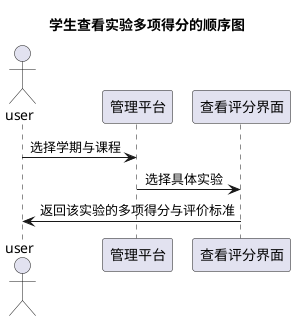 @startuml
title 学生查看实验多项得分的顺序图
actor user
user -> 管理平台:选择学期与课程
管理平台->查看评分界面:选择具体实验
查看评分界面-> user:返回该实验的多项得分与评价标准
@enduml